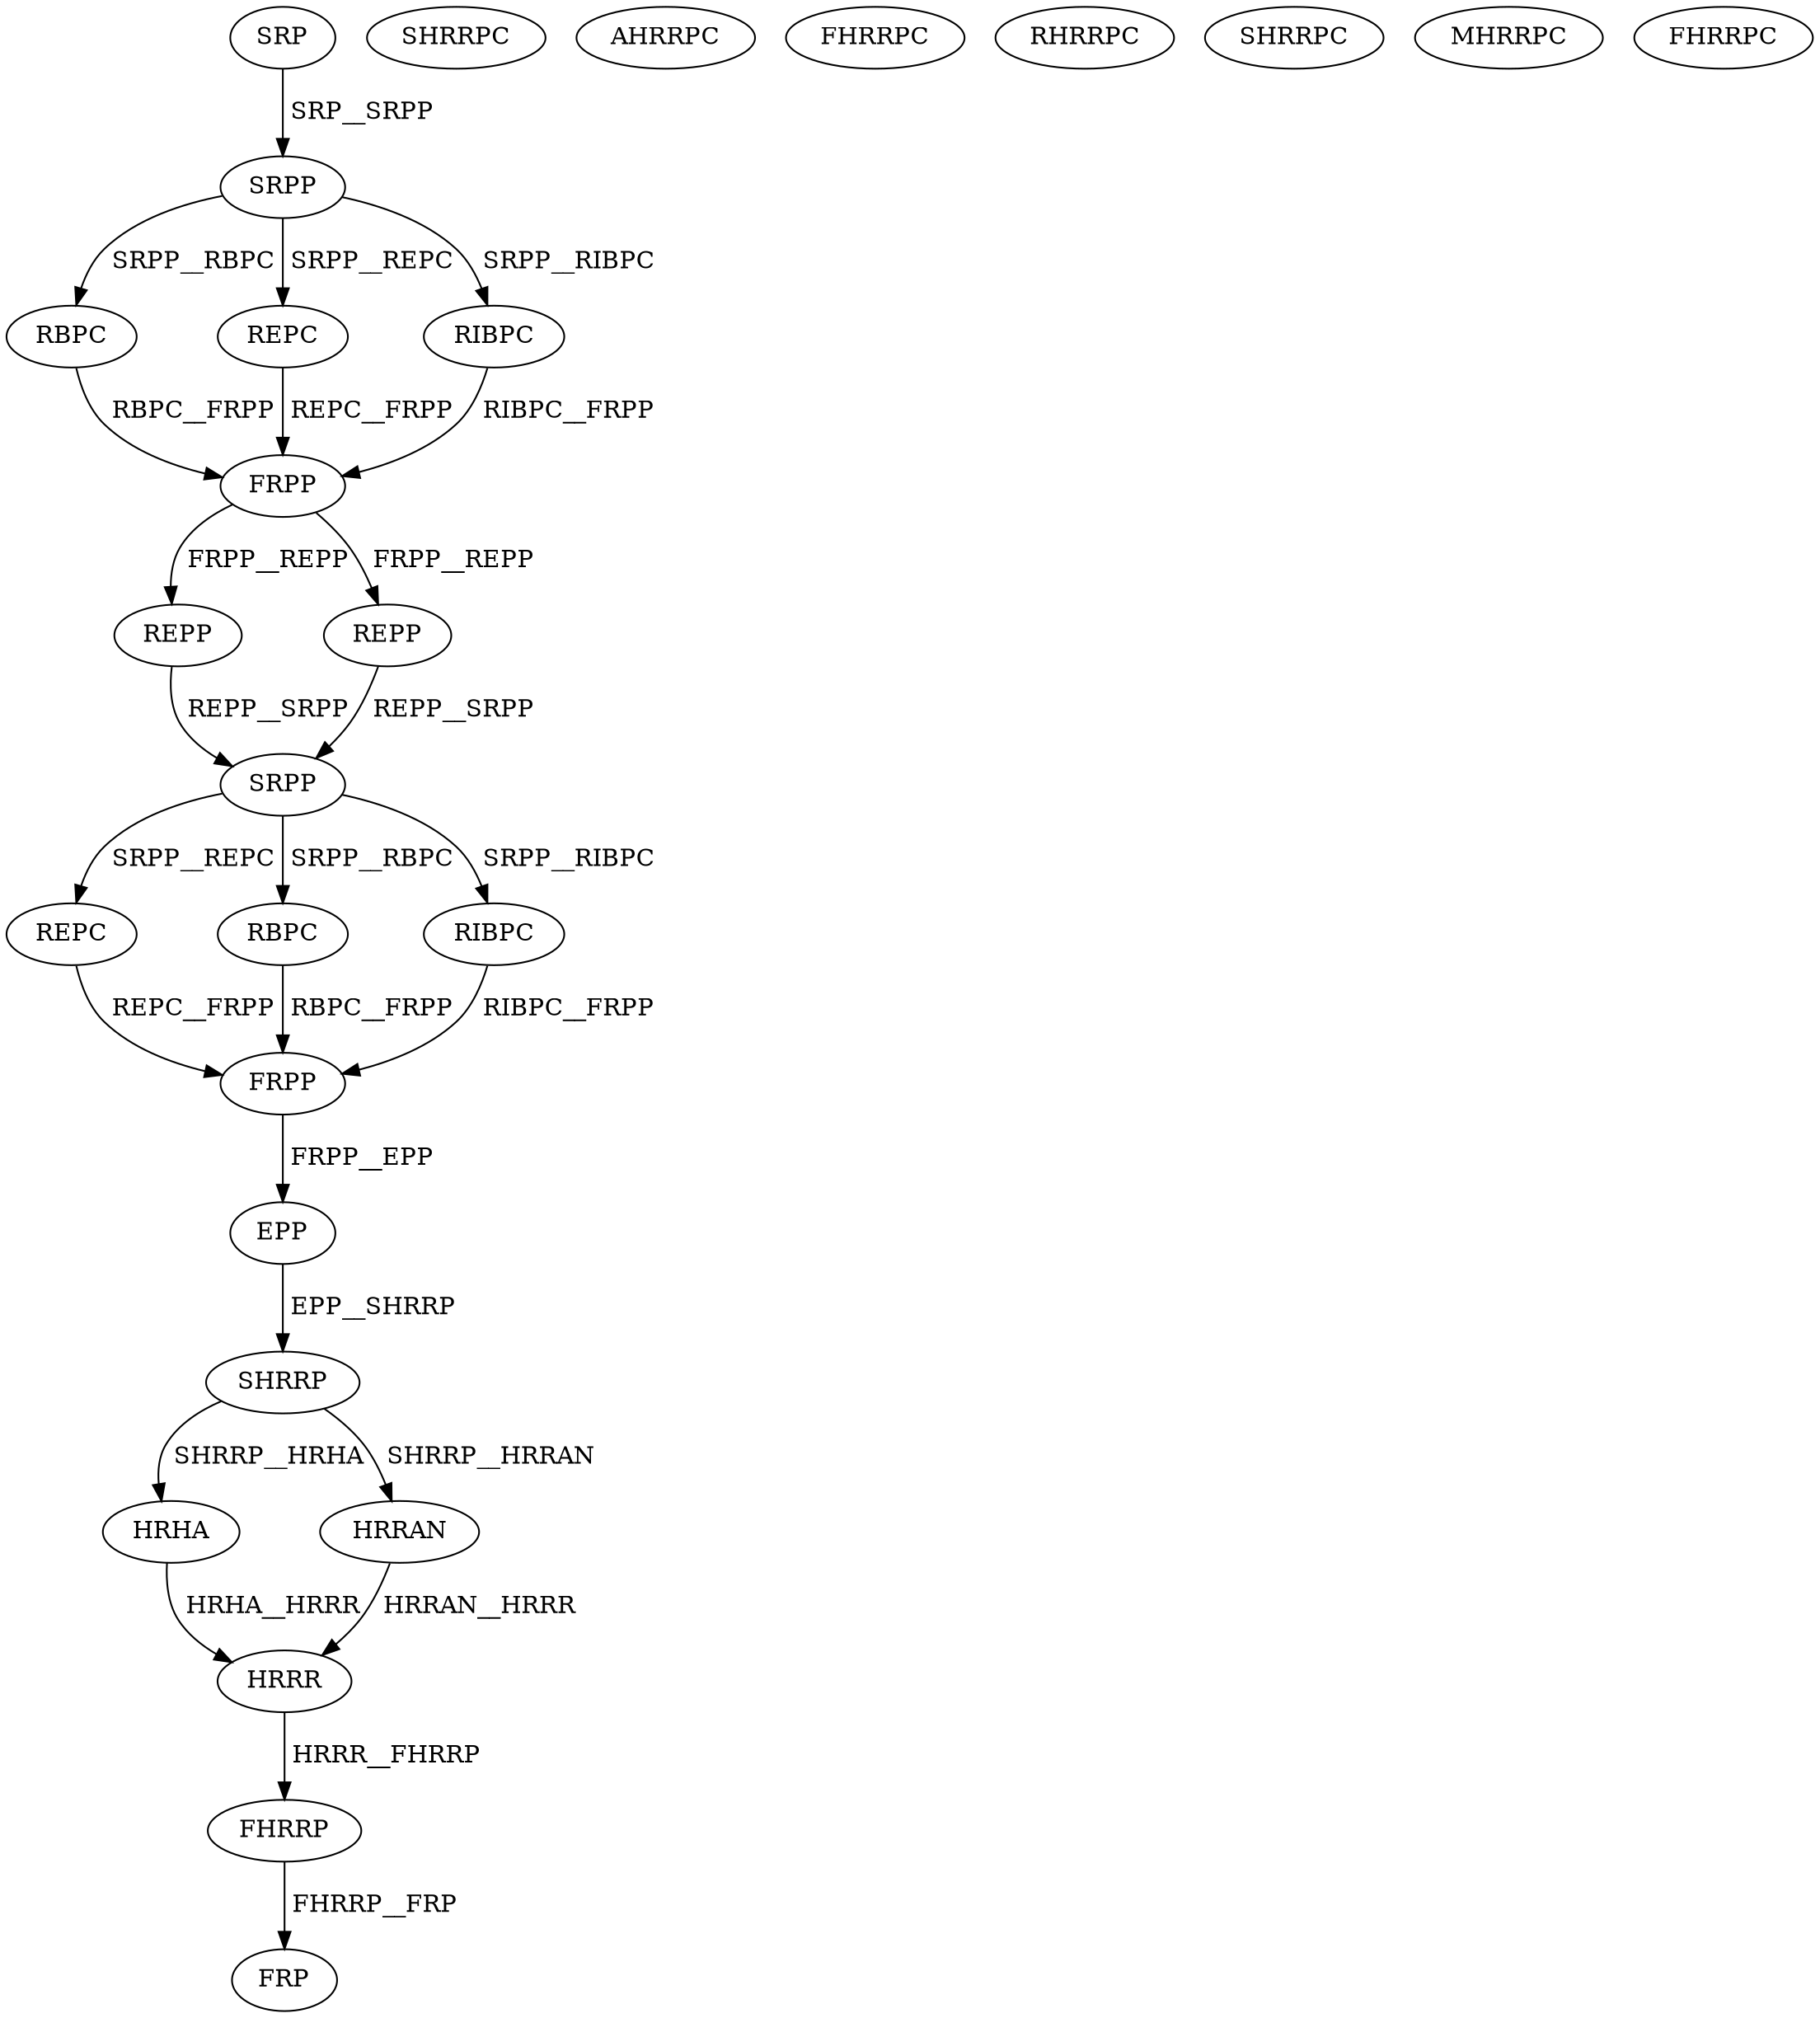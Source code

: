 digraph G { 
1 [label="SRP",color=black,fontcolor=black];
2 [label="SRPP",color=black,fontcolor=black];
3 [label="RBPC",color=black,fontcolor=black];
4 [label="REPC",color=black,fontcolor=black];
5 [label="RIBPC",color=black,fontcolor=black];
6 [label="FRPP",color=black,fontcolor=black];
7 [label="REPP",color=black,fontcolor=black];
8 [label="REPP",color=black,fontcolor=black];
9 [label="SRPP",color=black,fontcolor=black];
10 [label="REPC",color=black,fontcolor=black];
11 [label="RBPC",color=black,fontcolor=black];
12 [label="RIBPC",color=black,fontcolor=black];
13 [label="FRPP",color=black,fontcolor=black];
14 [label="EPP",color=black,fontcolor=black];
15 [label="SHRRP",color=black,fontcolor=black];
16 [label="HRHA",color=black,fontcolor=black];
17 [label="HRRAN",color=black,fontcolor=black];
18 [label="SHRRPC",color=black,fontcolor=black];
19 [label="AHRRPC",color=black,fontcolor=black];
20 [label="FHRRPC",color=black,fontcolor=black];
21 [label="RHRRPC",color=black,fontcolor=black];
22 [label="SHRRPC",color=black,fontcolor=black];
23 [label="MHRRPC",color=black,fontcolor=black];
24 [label="FHRRPC",color=black,fontcolor=black];
25 [label="HRRR",color=black,fontcolor=black];
26 [label="FHRRP",color=black,fontcolor=black];
27 [label="FRP",color=black,fontcolor=black];
1->2[label=" SRP__SRPP",color=black,fontcolor=black];
2->3[label=" SRPP__RBPC",color=black,fontcolor=black];
2->4[label=" SRPP__REPC",color=black,fontcolor=black];
2->5[label=" SRPP__RIBPC",color=black,fontcolor=black];
3->6[label=" RBPC__FRPP",color=black,fontcolor=black];
4->6[label=" REPC__FRPP",color=black,fontcolor=black];
5->6[label=" RIBPC__FRPP",color=black,fontcolor=black];
6->7[label=" FRPP__REPP",color=black,fontcolor=black];
6->8[label=" FRPP__REPP",color=black,fontcolor=black];
7->9[label=" REPP__SRPP",color=black,fontcolor=black];
8->9[label=" REPP__SRPP",color=black,fontcolor=black];
9->10[label=" SRPP__REPC",color=black,fontcolor=black];
9->11[label=" SRPP__RBPC",color=black,fontcolor=black];
9->12[label=" SRPP__RIBPC",color=black,fontcolor=black];
10->13[label=" REPC__FRPP",color=black,fontcolor=black];
11->13[label=" RBPC__FRPP",color=black,fontcolor=black];
12->13[label=" RIBPC__FRPP",color=black,fontcolor=black];
13->14[label=" FRPP__EPP",color=black,fontcolor=black];
14->15[label=" EPP__SHRRP",color=black,fontcolor=black];
15->16[label=" SHRRP__HRHA",color=black,fontcolor=black];
15->17[label=" SHRRP__HRRAN",color=black,fontcolor=black];
16->25[label=" HRHA__HRRR",color=black,fontcolor=black];
17->25[label=" HRRAN__HRRR",color=black,fontcolor=black];
25->26[label=" HRRR__FHRRP",color=black,fontcolor=black];
26->27[label=" FHRRP__FRP",color=black,fontcolor=black];
}
